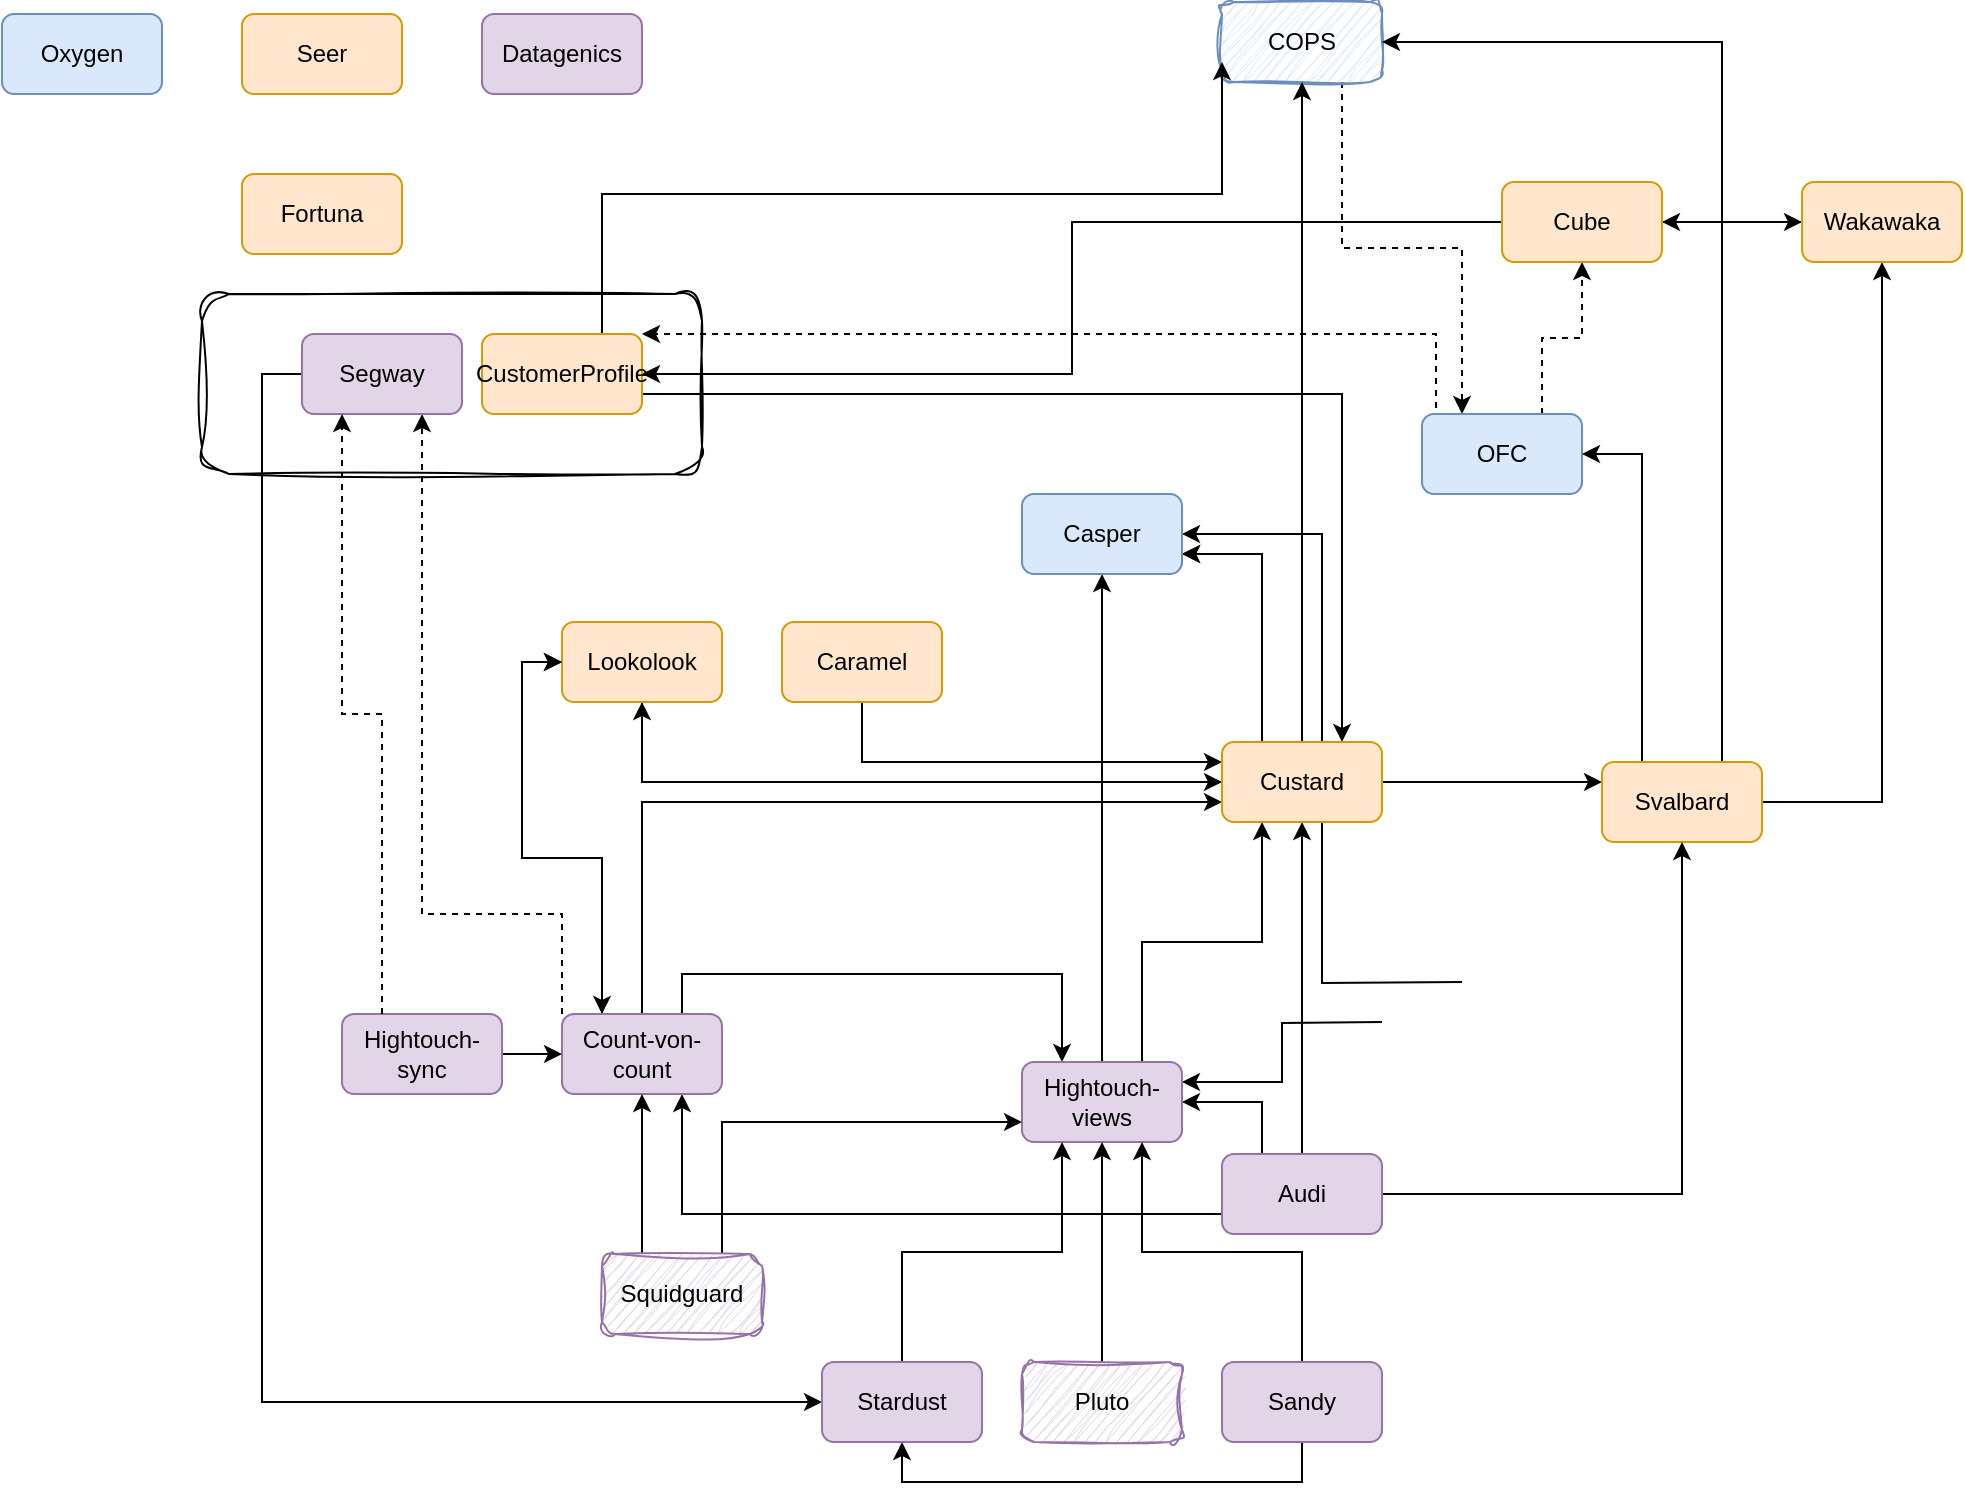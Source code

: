 <mxfile version="26.2.14">
  <diagram name="Page-1" id="VdhQL5ghfyJIWiJE1Iy3">
    <mxGraphModel dx="1234" dy="784" grid="1" gridSize="10" guides="1" tooltips="1" connect="1" arrows="1" fold="1" page="1" pageScale="1" pageWidth="1169" pageHeight="827" math="0" shadow="0">
      <root>
        <mxCell id="0" />
        <mxCell id="1" parent="0" />
        <mxCell id="4HR7i84UyUvzn1O3UmXb-10" value="" style="rounded=1;whiteSpace=wrap;html=1;fillColor=default;sketch=1;curveFitting=1;jiggle=2;" parent="1" vertex="1">
          <mxGeometry x="140" y="180" width="250" height="90" as="geometry" />
        </mxCell>
        <mxCell id="_K1MxurUgQZOxfvSzv-j-63" style="edgeStyle=orthogonalEdgeStyle;rounded=0;orthogonalLoop=1;jettySize=auto;html=1;exitX=0.75;exitY=1;exitDx=0;exitDy=0;entryX=0.25;entryY=0;entryDx=0;entryDy=0;dashed=1;" parent="1" source="_K1MxurUgQZOxfvSzv-j-3" target="_K1MxurUgQZOxfvSzv-j-4" edge="1">
          <mxGeometry relative="1" as="geometry" />
        </mxCell>
        <mxCell id="_K1MxurUgQZOxfvSzv-j-3" value="COPS" style="rounded=1;whiteSpace=wrap;html=1;fillColor=#dae8fc;strokeColor=#6c8ebf;sketch=1;curveFitting=1;jiggle=2;" parent="1" vertex="1">
          <mxGeometry x="650" y="34" width="80" height="40" as="geometry" />
        </mxCell>
        <mxCell id="_K1MxurUgQZOxfvSzv-j-64" style="edgeStyle=orthogonalEdgeStyle;rounded=0;orthogonalLoop=1;jettySize=auto;html=1;exitX=0.75;exitY=0;exitDx=0;exitDy=0;entryX=0.5;entryY=1;entryDx=0;entryDy=0;dashed=1;" parent="1" source="_K1MxurUgQZOxfvSzv-j-4" target="_K1MxurUgQZOxfvSzv-j-7" edge="1">
          <mxGeometry relative="1" as="geometry" />
        </mxCell>
        <mxCell id="_K1MxurUgQZOxfvSzv-j-65" style="edgeStyle=orthogonalEdgeStyle;rounded=0;orthogonalLoop=1;jettySize=auto;html=1;exitX=0.088;exitY=0.075;exitDx=0;exitDy=0;entryX=1;entryY=0;entryDx=0;entryDy=0;dashed=1;exitPerimeter=0;" parent="1" source="_K1MxurUgQZOxfvSzv-j-4" target="_K1MxurUgQZOxfvSzv-j-9" edge="1">
          <mxGeometry relative="1" as="geometry">
            <Array as="points">
              <mxPoint x="757" y="200" />
            </Array>
          </mxGeometry>
        </mxCell>
        <mxCell id="_K1MxurUgQZOxfvSzv-j-4" value="OFC" style="rounded=1;whiteSpace=wrap;html=1;fillColor=#dae8fc;strokeColor=#6c8ebf;" parent="1" vertex="1">
          <mxGeometry x="750" y="240" width="80" height="40" as="geometry" />
        </mxCell>
        <mxCell id="_K1MxurUgQZOxfvSzv-j-48" style="edgeStyle=orthogonalEdgeStyle;rounded=0;orthogonalLoop=1;jettySize=auto;html=1;exitX=0.5;exitY=1;exitDx=0;exitDy=0;entryX=0;entryY=0.25;entryDx=0;entryDy=0;" parent="1" source="_K1MxurUgQZOxfvSzv-j-6" target="_K1MxurUgQZOxfvSzv-j-8" edge="1">
          <mxGeometry relative="1" as="geometry" />
        </mxCell>
        <mxCell id="_K1MxurUgQZOxfvSzv-j-6" value="Caramel" style="rounded=1;whiteSpace=wrap;html=1;fillColor=#ffe6cc;strokeColor=#d79b00;" parent="1" vertex="1">
          <mxGeometry x="430" y="344" width="80" height="40" as="geometry" />
        </mxCell>
        <mxCell id="_K1MxurUgQZOxfvSzv-j-49" style="edgeStyle=orthogonalEdgeStyle;rounded=0;orthogonalLoop=1;jettySize=auto;html=1;exitX=0;exitY=0.5;exitDx=0;exitDy=0;entryX=1;entryY=0.5;entryDx=0;entryDy=0;" parent="1" source="_K1MxurUgQZOxfvSzv-j-7" target="_K1MxurUgQZOxfvSzv-j-9" edge="1">
          <mxGeometry relative="1" as="geometry" />
        </mxCell>
        <mxCell id="_K1MxurUgQZOxfvSzv-j-50" style="edgeStyle=orthogonalEdgeStyle;rounded=0;orthogonalLoop=1;jettySize=auto;html=1;exitX=1;exitY=0.5;exitDx=0;exitDy=0;entryX=0;entryY=0.5;entryDx=0;entryDy=0;" parent="1" source="_K1MxurUgQZOxfvSzv-j-7" target="_K1MxurUgQZOxfvSzv-j-13" edge="1">
          <mxGeometry relative="1" as="geometry" />
        </mxCell>
        <mxCell id="_K1MxurUgQZOxfvSzv-j-51" style="edgeStyle=orthogonalEdgeStyle;rounded=0;orthogonalLoop=1;jettySize=auto;html=1;exitX=0.25;exitY=0;exitDx=0;exitDy=0;entryX=1;entryY=0.75;entryDx=0;entryDy=0;" parent="1" source="_K1MxurUgQZOxfvSzv-j-8" target="_K1MxurUgQZOxfvSzv-j-1" edge="1">
          <mxGeometry relative="1" as="geometry" />
        </mxCell>
        <mxCell id="_K1MxurUgQZOxfvSzv-j-52" style="edgeStyle=orthogonalEdgeStyle;rounded=0;orthogonalLoop=1;jettySize=auto;html=1;exitX=0.5;exitY=0;exitDx=0;exitDy=0;entryX=0.5;entryY=1;entryDx=0;entryDy=0;" parent="1" source="_K1MxurUgQZOxfvSzv-j-8" target="_K1MxurUgQZOxfvSzv-j-3" edge="1">
          <mxGeometry relative="1" as="geometry" />
        </mxCell>
        <mxCell id="_K1MxurUgQZOxfvSzv-j-53" style="edgeStyle=orthogonalEdgeStyle;rounded=0;orthogonalLoop=1;jettySize=auto;html=1;exitX=0;exitY=0.5;exitDx=0;exitDy=0;entryX=0.5;entryY=1;entryDx=0;entryDy=0;" parent="1" source="_K1MxurUgQZOxfvSzv-j-8" target="_K1MxurUgQZOxfvSzv-j-11" edge="1">
          <mxGeometry relative="1" as="geometry" />
        </mxCell>
        <mxCell id="_K1MxurUgQZOxfvSzv-j-55" style="edgeStyle=orthogonalEdgeStyle;rounded=0;orthogonalLoop=1;jettySize=auto;html=1;exitX=1;exitY=0.5;exitDx=0;exitDy=0;entryX=0;entryY=0.25;entryDx=0;entryDy=0;" parent="1" source="_K1MxurUgQZOxfvSzv-j-8" target="_K1MxurUgQZOxfvSzv-j-12" edge="1">
          <mxGeometry relative="1" as="geometry" />
        </mxCell>
        <mxCell id="_K1MxurUgQZOxfvSzv-j-56" style="edgeStyle=orthogonalEdgeStyle;rounded=0;orthogonalLoop=1;jettySize=auto;html=1;exitX=0.75;exitY=0;exitDx=0;exitDy=0;entryX=0;entryY=0.75;entryDx=0;entryDy=0;" parent="1" source="_K1MxurUgQZOxfvSzv-j-9" target="_K1MxurUgQZOxfvSzv-j-3" edge="1">
          <mxGeometry relative="1" as="geometry">
            <Array as="points">
              <mxPoint x="340" y="130" />
              <mxPoint x="650" y="130" />
            </Array>
          </mxGeometry>
        </mxCell>
        <mxCell id="4HR7i84UyUvzn1O3UmXb-5" style="edgeStyle=orthogonalEdgeStyle;rounded=0;orthogonalLoop=1;jettySize=auto;html=1;exitX=1;exitY=0.75;exitDx=0;exitDy=0;entryX=0.75;entryY=0;entryDx=0;entryDy=0;" parent="1" source="_K1MxurUgQZOxfvSzv-j-9" target="_K1MxurUgQZOxfvSzv-j-8" edge="1">
          <mxGeometry relative="1" as="geometry" />
        </mxCell>
        <mxCell id="_K1MxurUgQZOxfvSzv-j-9" value="CustomerProfile" style="rounded=1;whiteSpace=wrap;html=1;fillColor=#ffe6cc;strokeColor=#d79b00;" parent="1" vertex="1">
          <mxGeometry x="280" y="200" width="80" height="40" as="geometry" />
        </mxCell>
        <mxCell id="_K1MxurUgQZOxfvSzv-j-10" value="Fortuna" style="rounded=1;whiteSpace=wrap;html=1;fillColor=#ffe6cc;strokeColor=#d79b00;" parent="1" vertex="1">
          <mxGeometry x="160" y="120" width="80" height="40" as="geometry" />
        </mxCell>
        <mxCell id="_K1MxurUgQZOxfvSzv-j-57" style="edgeStyle=orthogonalEdgeStyle;rounded=0;orthogonalLoop=1;jettySize=auto;html=1;exitX=0.5;exitY=1;exitDx=0;exitDy=0;entryX=0;entryY=0.5;entryDx=0;entryDy=0;" parent="1" source="_K1MxurUgQZOxfvSzv-j-11" target="_K1MxurUgQZOxfvSzv-j-8" edge="1">
          <mxGeometry relative="1" as="geometry">
            <mxPoint x="780" y="444" as="targetPoint" />
          </mxGeometry>
        </mxCell>
        <mxCell id="_K1MxurUgQZOxfvSzv-j-58" style="edgeStyle=orthogonalEdgeStyle;rounded=0;orthogonalLoop=1;jettySize=auto;html=1;exitX=0;exitY=0.5;exitDx=0;exitDy=0;entryX=0.25;entryY=0;entryDx=0;entryDy=0;" parent="1" source="_K1MxurUgQZOxfvSzv-j-11" target="_K1MxurUgQZOxfvSzv-j-16" edge="1">
          <mxGeometry relative="1" as="geometry" />
        </mxCell>
        <mxCell id="_K1MxurUgQZOxfvSzv-j-11" value="Lookolook" style="rounded=1;whiteSpace=wrap;html=1;fillColor=#ffe6cc;strokeColor=#d79b00;" parent="1" vertex="1">
          <mxGeometry x="320" y="344" width="80" height="40" as="geometry" />
        </mxCell>
        <mxCell id="_K1MxurUgQZOxfvSzv-j-59" style="edgeStyle=orthogonalEdgeStyle;rounded=0;orthogonalLoop=1;jettySize=auto;html=1;exitX=0.75;exitY=0;exitDx=0;exitDy=0;entryX=1;entryY=0.5;entryDx=0;entryDy=0;" parent="1" source="_K1MxurUgQZOxfvSzv-j-12" target="_K1MxurUgQZOxfvSzv-j-3" edge="1">
          <mxGeometry relative="1" as="geometry" />
        </mxCell>
        <mxCell id="_K1MxurUgQZOxfvSzv-j-60" style="edgeStyle=orthogonalEdgeStyle;rounded=0;orthogonalLoop=1;jettySize=auto;html=1;exitX=0.25;exitY=0;exitDx=0;exitDy=0;entryX=1;entryY=0.5;entryDx=0;entryDy=0;" parent="1" source="_K1MxurUgQZOxfvSzv-j-12" target="_K1MxurUgQZOxfvSzv-j-4" edge="1">
          <mxGeometry relative="1" as="geometry" />
        </mxCell>
        <mxCell id="_K1MxurUgQZOxfvSzv-j-61" style="edgeStyle=orthogonalEdgeStyle;rounded=0;orthogonalLoop=1;jettySize=auto;html=1;exitX=1;exitY=0.5;exitDx=0;exitDy=0;entryX=0.5;entryY=1;entryDx=0;entryDy=0;" parent="1" source="_K1MxurUgQZOxfvSzv-j-12" target="_K1MxurUgQZOxfvSzv-j-13" edge="1">
          <mxGeometry relative="1" as="geometry" />
        </mxCell>
        <mxCell id="_K1MxurUgQZOxfvSzv-j-12" value="Svalbard" style="rounded=1;whiteSpace=wrap;html=1;fillColor=#ffe6cc;strokeColor=#d79b00;" parent="1" vertex="1">
          <mxGeometry x="840" y="414" width="80" height="40" as="geometry" />
        </mxCell>
        <mxCell id="_K1MxurUgQZOxfvSzv-j-62" style="edgeStyle=orthogonalEdgeStyle;rounded=0;orthogonalLoop=1;jettySize=auto;html=1;exitX=0;exitY=0.5;exitDx=0;exitDy=0;entryX=1;entryY=0.5;entryDx=0;entryDy=0;" parent="1" source="_K1MxurUgQZOxfvSzv-j-13" target="_K1MxurUgQZOxfvSzv-j-7" edge="1">
          <mxGeometry relative="1" as="geometry" />
        </mxCell>
        <mxCell id="_K1MxurUgQZOxfvSzv-j-13" value="Wakawaka" style="rounded=1;whiteSpace=wrap;html=1;fillColor=#ffe6cc;strokeColor=#d79b00;" parent="1" vertex="1">
          <mxGeometry x="940" y="124" width="80" height="40" as="geometry" />
        </mxCell>
        <mxCell id="_K1MxurUgQZOxfvSzv-j-67" style="edgeStyle=orthogonalEdgeStyle;rounded=0;orthogonalLoop=1;jettySize=auto;html=1;exitX=0;exitY=0.75;exitDx=0;exitDy=0;entryX=0.75;entryY=1;entryDx=0;entryDy=0;" parent="1" source="_K1MxurUgQZOxfvSzv-j-14" target="_K1MxurUgQZOxfvSzv-j-16" edge="1">
          <mxGeometry relative="1" as="geometry" />
        </mxCell>
        <mxCell id="_K1MxurUgQZOxfvSzv-j-68" style="edgeStyle=orthogonalEdgeStyle;rounded=0;orthogonalLoop=1;jettySize=auto;html=1;exitX=0.5;exitY=0;exitDx=0;exitDy=0;entryX=0.5;entryY=1;entryDx=0;entryDy=0;" parent="1" source="_K1MxurUgQZOxfvSzv-j-14" target="_K1MxurUgQZOxfvSzv-j-8" edge="1">
          <mxGeometry relative="1" as="geometry" />
        </mxCell>
        <mxCell id="_K1MxurUgQZOxfvSzv-j-70" style="edgeStyle=orthogonalEdgeStyle;rounded=0;orthogonalLoop=1;jettySize=auto;html=1;entryX=1;entryY=0.5;entryDx=0;entryDy=0;exitX=0.25;exitY=0;exitDx=0;exitDy=0;" parent="1" source="_K1MxurUgQZOxfvSzv-j-14" target="_K1MxurUgQZOxfvSzv-j-19" edge="1">
          <mxGeometry relative="1" as="geometry">
            <mxPoint x="770" y="634" as="sourcePoint" />
          </mxGeometry>
        </mxCell>
        <mxCell id="_K1MxurUgQZOxfvSzv-j-71" style="edgeStyle=orthogonalEdgeStyle;rounded=0;orthogonalLoop=1;jettySize=auto;html=1;exitX=1;exitY=0.5;exitDx=0;exitDy=0;entryX=0.5;entryY=1;entryDx=0;entryDy=0;" parent="1" source="_K1MxurUgQZOxfvSzv-j-14" target="_K1MxurUgQZOxfvSzv-j-12" edge="1">
          <mxGeometry relative="1" as="geometry" />
        </mxCell>
        <mxCell id="_K1MxurUgQZOxfvSzv-j-14" value="Audi" style="rounded=1;whiteSpace=wrap;html=1;fillColor=#e1d5e7;strokeColor=#9673a6;" parent="1" vertex="1">
          <mxGeometry x="650" y="610" width="80" height="40" as="geometry" />
        </mxCell>
        <mxCell id="_K1MxurUgQZOxfvSzv-j-73" style="edgeStyle=orthogonalEdgeStyle;rounded=0;orthogonalLoop=1;jettySize=auto;html=1;exitX=0.25;exitY=0;exitDx=0;exitDy=0;entryX=0;entryY=0.5;entryDx=0;entryDy=0;" parent="1" source="_K1MxurUgQZOxfvSzv-j-16" target="_K1MxurUgQZOxfvSzv-j-11" edge="1">
          <mxGeometry relative="1" as="geometry" />
        </mxCell>
        <mxCell id="_K1MxurUgQZOxfvSzv-j-74" style="edgeStyle=orthogonalEdgeStyle;rounded=0;orthogonalLoop=1;jettySize=auto;html=1;exitX=0;exitY=0;exitDx=0;exitDy=0;entryX=0.75;entryY=1;entryDx=0;entryDy=0;dashed=1;" parent="1" source="_K1MxurUgQZOxfvSzv-j-16" target="_K1MxurUgQZOxfvSzv-j-23" edge="1">
          <mxGeometry relative="1" as="geometry">
            <Array as="points">
              <mxPoint x="320" y="490" />
              <mxPoint x="250" y="490" />
            </Array>
          </mxGeometry>
        </mxCell>
        <mxCell id="_K1MxurUgQZOxfvSzv-j-76" style="edgeStyle=orthogonalEdgeStyle;rounded=0;orthogonalLoop=1;jettySize=auto;html=1;exitX=0.5;exitY=0;exitDx=0;exitDy=0;entryX=0;entryY=0.75;entryDx=0;entryDy=0;" parent="1" source="_K1MxurUgQZOxfvSzv-j-16" target="_K1MxurUgQZOxfvSzv-j-8" edge="1">
          <mxGeometry relative="1" as="geometry">
            <mxPoint x="730" y="454" as="targetPoint" />
          </mxGeometry>
        </mxCell>
        <mxCell id="_K1MxurUgQZOxfvSzv-j-77" style="edgeStyle=orthogonalEdgeStyle;rounded=0;orthogonalLoop=1;jettySize=auto;html=1;exitX=0.75;exitY=0;exitDx=0;exitDy=0;entryX=0.25;entryY=0;entryDx=0;entryDy=0;" parent="1" source="_K1MxurUgQZOxfvSzv-j-16" target="_K1MxurUgQZOxfvSzv-j-19" edge="1">
          <mxGeometry relative="1" as="geometry">
            <mxPoint x="530" y="524" as="targetPoint" />
          </mxGeometry>
        </mxCell>
        <mxCell id="_K1MxurUgQZOxfvSzv-j-78" style="edgeStyle=orthogonalEdgeStyle;rounded=0;orthogonalLoop=1;jettySize=auto;html=1;exitX=0.25;exitY=0;exitDx=0;exitDy=0;entryX=0;entryY=0.5;entryDx=0;entryDy=0;" parent="1" source="_K1MxurUgQZOxfvSzv-j-16" target="_K1MxurUgQZOxfvSzv-j-11" edge="1">
          <mxGeometry relative="1" as="geometry" />
        </mxCell>
        <mxCell id="_K1MxurUgQZOxfvSzv-j-16" value="Count-von-count" style="rounded=1;whiteSpace=wrap;html=1;fillColor=#e1d5e7;strokeColor=#9673a6;" parent="1" vertex="1">
          <mxGeometry x="320" y="540" width="80" height="40" as="geometry" />
        </mxCell>
        <mxCell id="_K1MxurUgQZOxfvSzv-j-79" style="edgeStyle=orthogonalEdgeStyle;rounded=0;orthogonalLoop=1;jettySize=auto;html=1;exitX=0.5;exitY=0;exitDx=0;exitDy=0;entryX=1;entryY=0.5;entryDx=0;entryDy=0;" parent="1" target="_K1MxurUgQZOxfvSzv-j-1" edge="1">
          <mxGeometry relative="1" as="geometry">
            <mxPoint x="770" y="524" as="sourcePoint" />
          </mxGeometry>
        </mxCell>
        <mxCell id="_K1MxurUgQZOxfvSzv-j-81" style="edgeStyle=orthogonalEdgeStyle;rounded=0;orthogonalLoop=1;jettySize=auto;html=1;entryX=1;entryY=0.25;entryDx=0;entryDy=0;exitX=0;exitY=0.5;exitDx=0;exitDy=0;" parent="1" target="_K1MxurUgQZOxfvSzv-j-19" edge="1">
          <mxGeometry relative="1" as="geometry">
            <mxPoint x="730" y="544" as="sourcePoint" />
          </mxGeometry>
        </mxCell>
        <mxCell id="_K1MxurUgQZOxfvSzv-j-84" style="edgeStyle=orthogonalEdgeStyle;rounded=0;orthogonalLoop=1;jettySize=auto;html=1;exitX=1;exitY=0.5;exitDx=0;exitDy=0;entryX=0;entryY=0.5;entryDx=0;entryDy=0;" parent="1" source="_K1MxurUgQZOxfvSzv-j-18" target="_K1MxurUgQZOxfvSzv-j-16" edge="1">
          <mxGeometry relative="1" as="geometry" />
        </mxCell>
        <mxCell id="_K1MxurUgQZOxfvSzv-j-85" style="edgeStyle=orthogonalEdgeStyle;rounded=0;orthogonalLoop=1;jettySize=auto;html=1;exitX=0.5;exitY=0;exitDx=0;exitDy=0;entryX=0.5;entryY=1;entryDx=0;entryDy=0;" parent="1" source="_K1MxurUgQZOxfvSzv-j-19" target="_K1MxurUgQZOxfvSzv-j-1" edge="1">
          <mxGeometry relative="1" as="geometry" />
        </mxCell>
        <mxCell id="_K1MxurUgQZOxfvSzv-j-86" style="edgeStyle=orthogonalEdgeStyle;rounded=0;orthogonalLoop=1;jettySize=auto;html=1;exitX=0.75;exitY=0;exitDx=0;exitDy=0;entryX=0.25;entryY=1;entryDx=0;entryDy=0;" parent="1" source="_K1MxurUgQZOxfvSzv-j-19" target="_K1MxurUgQZOxfvSzv-j-8" edge="1">
          <mxGeometry relative="1" as="geometry" />
        </mxCell>
        <mxCell id="_K1MxurUgQZOxfvSzv-j-19" value="Hightouch-views" style="rounded=1;whiteSpace=wrap;html=1;fillColor=#e1d5e7;strokeColor=#9673a6;" parent="1" vertex="1">
          <mxGeometry x="550" y="564" width="80" height="40" as="geometry" />
        </mxCell>
        <mxCell id="_K1MxurUgQZOxfvSzv-j-87" style="edgeStyle=orthogonalEdgeStyle;rounded=0;orthogonalLoop=1;jettySize=auto;html=1;exitX=0.5;exitY=0;exitDx=0;exitDy=0;entryX=0.5;entryY=1;entryDx=0;entryDy=0;" parent="1" source="_K1MxurUgQZOxfvSzv-j-21" target="_K1MxurUgQZOxfvSzv-j-19" edge="1">
          <mxGeometry relative="1" as="geometry" />
        </mxCell>
        <mxCell id="_K1MxurUgQZOxfvSzv-j-21" value="Pluto" style="rounded=1;whiteSpace=wrap;html=1;fillColor=#e1d5e7;strokeColor=#9673a6;sketch=1;curveFitting=1;jiggle=2;" parent="1" vertex="1">
          <mxGeometry x="550" y="714" width="80" height="40" as="geometry" />
        </mxCell>
        <mxCell id="_K1MxurUgQZOxfvSzv-j-89" style="edgeStyle=orthogonalEdgeStyle;rounded=0;orthogonalLoop=1;jettySize=auto;html=1;exitX=0.5;exitY=0;exitDx=0;exitDy=0;entryX=0.75;entryY=1;entryDx=0;entryDy=0;" parent="1" source="_K1MxurUgQZOxfvSzv-j-22" target="_K1MxurUgQZOxfvSzv-j-19" edge="1">
          <mxGeometry relative="1" as="geometry" />
        </mxCell>
        <mxCell id="4HR7i84UyUvzn1O3UmXb-4" style="edgeStyle=orthogonalEdgeStyle;rounded=0;orthogonalLoop=1;jettySize=auto;html=1;exitX=0.5;exitY=1;exitDx=0;exitDy=0;entryX=0.5;entryY=1;entryDx=0;entryDy=0;" parent="1" source="_K1MxurUgQZOxfvSzv-j-22" target="_K1MxurUgQZOxfvSzv-j-25" edge="1">
          <mxGeometry relative="1" as="geometry" />
        </mxCell>
        <mxCell id="_K1MxurUgQZOxfvSzv-j-22" value="Sandy" style="rounded=1;whiteSpace=wrap;html=1;fillColor=#e1d5e7;strokeColor=#9673a6;" parent="1" vertex="1">
          <mxGeometry x="650" y="714" width="80" height="40" as="geometry" />
        </mxCell>
        <mxCell id="4HR7i84UyUvzn1O3UmXb-3" style="edgeStyle=orthogonalEdgeStyle;rounded=0;orthogonalLoop=1;jettySize=auto;html=1;exitX=0;exitY=0.5;exitDx=0;exitDy=0;entryX=0;entryY=0.5;entryDx=0;entryDy=0;" parent="1" source="_K1MxurUgQZOxfvSzv-j-23" target="_K1MxurUgQZOxfvSzv-j-25" edge="1">
          <mxGeometry relative="1" as="geometry" />
        </mxCell>
        <mxCell id="_K1MxurUgQZOxfvSzv-j-23" value="Segway" style="rounded=1;whiteSpace=wrap;html=1;fillColor=#e1d5e7;strokeColor=#9673a6;" parent="1" vertex="1">
          <mxGeometry x="190" y="200" width="80" height="40" as="geometry" />
        </mxCell>
        <mxCell id="_K1MxurUgQZOxfvSzv-j-90" style="edgeStyle=orthogonalEdgeStyle;rounded=0;orthogonalLoop=1;jettySize=auto;html=1;exitX=0.25;exitY=0;exitDx=0;exitDy=0;" parent="1" source="_K1MxurUgQZOxfvSzv-j-24" target="_K1MxurUgQZOxfvSzv-j-16" edge="1">
          <mxGeometry relative="1" as="geometry" />
        </mxCell>
        <mxCell id="_K1MxurUgQZOxfvSzv-j-91" style="edgeStyle=orthogonalEdgeStyle;rounded=0;orthogonalLoop=1;jettySize=auto;html=1;exitX=0.75;exitY=0;exitDx=0;exitDy=0;entryX=0;entryY=0.75;entryDx=0;entryDy=0;" parent="1" source="_K1MxurUgQZOxfvSzv-j-24" target="_K1MxurUgQZOxfvSzv-j-19" edge="1">
          <mxGeometry relative="1" as="geometry" />
        </mxCell>
        <mxCell id="_K1MxurUgQZOxfvSzv-j-24" value="Squidguard" style="rounded=1;whiteSpace=wrap;html=1;fillColor=#e1d5e7;strokeColor=#9673a6;shadow=0;glass=0;sketch=1;curveFitting=1;jiggle=2;" parent="1" vertex="1">
          <mxGeometry x="340" y="660" width="80" height="40" as="geometry" />
        </mxCell>
        <mxCell id="_K1MxurUgQZOxfvSzv-j-93" style="edgeStyle=orthogonalEdgeStyle;rounded=0;orthogonalLoop=1;jettySize=auto;html=1;exitX=0.5;exitY=0;exitDx=0;exitDy=0;entryX=0.25;entryY=1;entryDx=0;entryDy=0;" parent="1" source="_K1MxurUgQZOxfvSzv-j-25" target="_K1MxurUgQZOxfvSzv-j-19" edge="1">
          <mxGeometry relative="1" as="geometry" />
        </mxCell>
        <mxCell id="_K1MxurUgQZOxfvSzv-j-25" value="Stardust" style="rounded=1;whiteSpace=wrap;html=1;fillColor=#e1d5e7;strokeColor=#9673a6;" parent="1" vertex="1">
          <mxGeometry x="450" y="714" width="80" height="40" as="geometry" />
        </mxCell>
        <mxCell id="_K1MxurUgQZOxfvSzv-j-26" value="Oxygen" style="rounded=1;whiteSpace=wrap;html=1;fillColor=#dae8fc;strokeColor=#6c8ebf;" parent="1" vertex="1">
          <mxGeometry x="40" y="40" width="80" height="40" as="geometry" />
        </mxCell>
        <mxCell id="_K1MxurUgQZOxfvSzv-j-27" value="Seer" style="rounded=1;whiteSpace=wrap;html=1;fillColor=#ffe6cc;strokeColor=#d79b00;" parent="1" vertex="1">
          <mxGeometry x="160" y="40" width="80" height="40" as="geometry" />
        </mxCell>
        <mxCell id="_K1MxurUgQZOxfvSzv-j-28" value="Datagenics" style="rounded=1;whiteSpace=wrap;html=1;fillColor=#e1d5e7;strokeColor=#9673a6;" parent="1" vertex="1">
          <mxGeometry x="280" y="40" width="80" height="40" as="geometry" />
        </mxCell>
        <mxCell id="_K1MxurUgQZOxfvSzv-j-95" value="" style="edgeStyle=orthogonalEdgeStyle;rounded=0;orthogonalLoop=1;jettySize=auto;html=1;exitX=0.25;exitY=0;exitDx=0;exitDy=0;entryX=1;entryY=0.75;entryDx=0;entryDy=0;" parent="1" source="_K1MxurUgQZOxfvSzv-j-8" target="_K1MxurUgQZOxfvSzv-j-1" edge="1">
          <mxGeometry relative="1" as="geometry">
            <mxPoint x="1030" y="484" as="sourcePoint" />
            <mxPoint x="820" y="334" as="targetPoint" />
          </mxGeometry>
        </mxCell>
        <mxCell id="_K1MxurUgQZOxfvSzv-j-1" value="Casper" style="rounded=1;whiteSpace=wrap;html=1;fillColor=#dae8fc;strokeColor=#6c8ebf;" parent="1" vertex="1">
          <mxGeometry x="550" y="280" width="80" height="40" as="geometry" />
        </mxCell>
        <mxCell id="_K1MxurUgQZOxfvSzv-j-8" value="Custard" style="rounded=1;whiteSpace=wrap;html=1;fillColor=#ffe6cc;strokeColor=#d79b00;" parent="1" vertex="1">
          <mxGeometry x="650" y="404" width="80" height="40" as="geometry" />
        </mxCell>
        <mxCell id="_K1MxurUgQZOxfvSzv-j-18" value="Hightouch-sync" style="rounded=1;whiteSpace=wrap;html=1;fillColor=#e1d5e7;strokeColor=#9673a6;" parent="1" vertex="1">
          <mxGeometry x="210" y="540" width="80" height="40" as="geometry" />
        </mxCell>
        <mxCell id="_K1MxurUgQZOxfvSzv-j-7" value="Cube" style="rounded=1;whiteSpace=wrap;html=1;fillColor=#ffe6cc;strokeColor=#d79b00;" parent="1" vertex="1">
          <mxGeometry x="790" y="124" width="80" height="40" as="geometry" />
        </mxCell>
        <mxCell id="4HR7i84UyUvzn1O3UmXb-2" style="edgeStyle=orthogonalEdgeStyle;rounded=0;orthogonalLoop=1;jettySize=auto;html=1;exitX=0.25;exitY=0;exitDx=0;exitDy=0;entryX=0.25;entryY=1;entryDx=0;entryDy=0;dashed=1;" parent="1" source="_K1MxurUgQZOxfvSzv-j-18" target="_K1MxurUgQZOxfvSzv-j-23" edge="1">
          <mxGeometry relative="1" as="geometry">
            <mxPoint x="350" y="590" as="sourcePoint" />
            <mxPoint x="260" y="684" as="targetPoint" />
          </mxGeometry>
        </mxCell>
      </root>
    </mxGraphModel>
  </diagram>
</mxfile>
